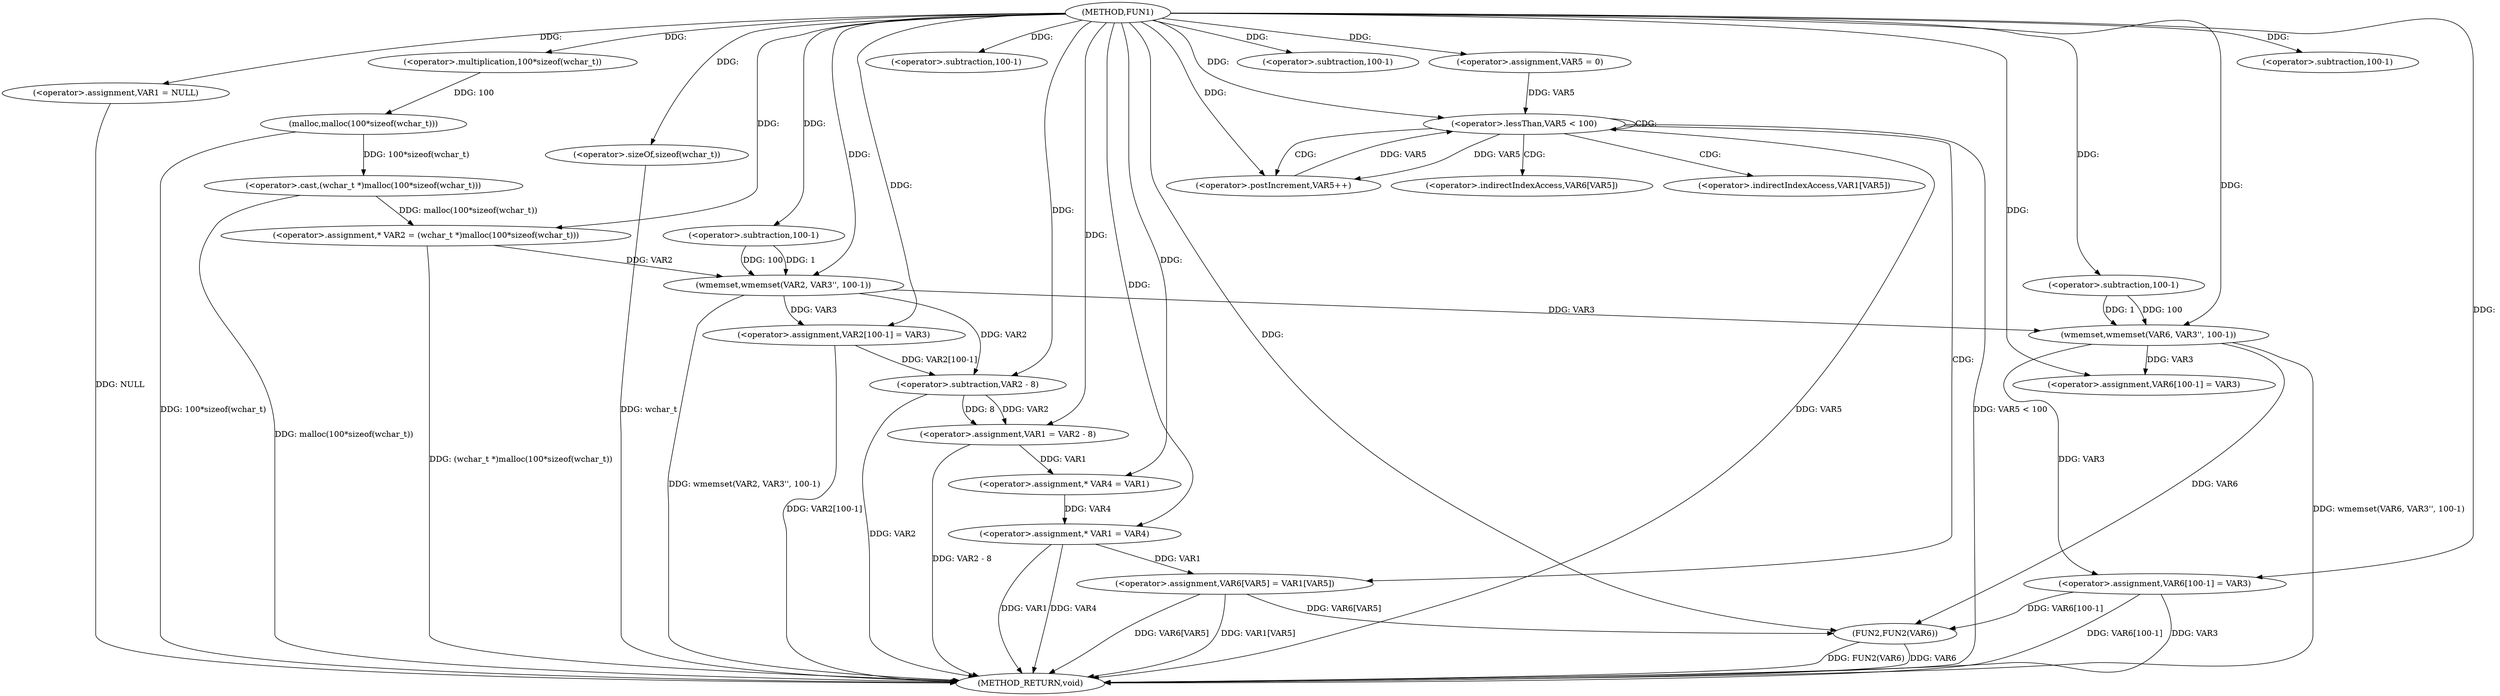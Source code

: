 digraph FUN1 {  
"1000100" [label = "(METHOD,FUN1)" ]
"1000186" [label = "(METHOD_RETURN,void)" ]
"1000103" [label = "(<operator>.assignment,VAR1 = NULL)" ]
"1000108" [label = "(<operator>.assignment,* VAR2 = (wchar_t *)malloc(100*sizeof(wchar_t)))" ]
"1000110" [label = "(<operator>.cast,(wchar_t *)malloc(100*sizeof(wchar_t)))" ]
"1000112" [label = "(malloc,malloc(100*sizeof(wchar_t)))" ]
"1000113" [label = "(<operator>.multiplication,100*sizeof(wchar_t))" ]
"1000115" [label = "(<operator>.sizeOf,sizeof(wchar_t))" ]
"1000117" [label = "(wmemset,wmemset(VAR2, VAR3'', 100-1))" ]
"1000120" [label = "(<operator>.subtraction,100-1)" ]
"1000123" [label = "(<operator>.assignment,VAR2[100-1] = VAR3)" ]
"1000126" [label = "(<operator>.subtraction,100-1)" ]
"1000130" [label = "(<operator>.assignment,VAR1 = VAR2 - 8)" ]
"1000132" [label = "(<operator>.subtraction,VAR2 - 8)" ]
"1000137" [label = "(<operator>.assignment,* VAR4 = VAR1)" ]
"1000141" [label = "(<operator>.assignment,* VAR1 = VAR4)" ]
"1000147" [label = "(wmemset,wmemset(VAR6, VAR3'', 100-1))" ]
"1000150" [label = "(<operator>.subtraction,100-1)" ]
"1000153" [label = "(<operator>.assignment,VAR6[100-1] = VAR3)" ]
"1000156" [label = "(<operator>.subtraction,100-1)" ]
"1000161" [label = "(<operator>.assignment,VAR5 = 0)" ]
"1000164" [label = "(<operator>.lessThan,VAR5 < 100)" ]
"1000167" [label = "(<operator>.postIncrement,VAR5++)" ]
"1000170" [label = "(<operator>.assignment,VAR6[VAR5] = VAR1[VAR5])" ]
"1000177" [label = "(<operator>.assignment,VAR6[100-1] = VAR3)" ]
"1000180" [label = "(<operator>.subtraction,100-1)" ]
"1000184" [label = "(FUN2,FUN2(VAR6))" ]
"1000171" [label = "(<operator>.indirectIndexAccess,VAR6[VAR5])" ]
"1000174" [label = "(<operator>.indirectIndexAccess,VAR1[VAR5])" ]
  "1000141" -> "1000186"  [ label = "DDG: VAR1"] 
  "1000184" -> "1000186"  [ label = "DDG: VAR6"] 
  "1000103" -> "1000186"  [ label = "DDG: NULL"] 
  "1000184" -> "1000186"  [ label = "DDG: FUN2(VAR6)"] 
  "1000177" -> "1000186"  [ label = "DDG: VAR6[100-1]"] 
  "1000117" -> "1000186"  [ label = "DDG: wmemset(VAR2, VAR3'', 100-1)"] 
  "1000164" -> "1000186"  [ label = "DDG: VAR5 < 100"] 
  "1000130" -> "1000186"  [ label = "DDG: VAR2 - 8"] 
  "1000132" -> "1000186"  [ label = "DDG: VAR2"] 
  "1000110" -> "1000186"  [ label = "DDG: malloc(100*sizeof(wchar_t))"] 
  "1000112" -> "1000186"  [ label = "DDG: 100*sizeof(wchar_t)"] 
  "1000108" -> "1000186"  [ label = "DDG: (wchar_t *)malloc(100*sizeof(wchar_t))"] 
  "1000141" -> "1000186"  [ label = "DDG: VAR4"] 
  "1000170" -> "1000186"  [ label = "DDG: VAR6[VAR5]"] 
  "1000147" -> "1000186"  [ label = "DDG: wmemset(VAR6, VAR3'', 100-1)"] 
  "1000115" -> "1000186"  [ label = "DDG: wchar_t"] 
  "1000177" -> "1000186"  [ label = "DDG: VAR3"] 
  "1000170" -> "1000186"  [ label = "DDG: VAR1[VAR5]"] 
  "1000123" -> "1000186"  [ label = "DDG: VAR2[100-1]"] 
  "1000164" -> "1000186"  [ label = "DDG: VAR5"] 
  "1000100" -> "1000103"  [ label = "DDG: "] 
  "1000110" -> "1000108"  [ label = "DDG: malloc(100*sizeof(wchar_t))"] 
  "1000100" -> "1000108"  [ label = "DDG: "] 
  "1000112" -> "1000110"  [ label = "DDG: 100*sizeof(wchar_t)"] 
  "1000113" -> "1000112"  [ label = "DDG: 100"] 
  "1000100" -> "1000113"  [ label = "DDG: "] 
  "1000100" -> "1000115"  [ label = "DDG: "] 
  "1000108" -> "1000117"  [ label = "DDG: VAR2"] 
  "1000100" -> "1000117"  [ label = "DDG: "] 
  "1000120" -> "1000117"  [ label = "DDG: 100"] 
  "1000120" -> "1000117"  [ label = "DDG: 1"] 
  "1000100" -> "1000120"  [ label = "DDG: "] 
  "1000117" -> "1000123"  [ label = "DDG: VAR3"] 
  "1000100" -> "1000123"  [ label = "DDG: "] 
  "1000100" -> "1000126"  [ label = "DDG: "] 
  "1000132" -> "1000130"  [ label = "DDG: VAR2"] 
  "1000132" -> "1000130"  [ label = "DDG: 8"] 
  "1000100" -> "1000130"  [ label = "DDG: "] 
  "1000117" -> "1000132"  [ label = "DDG: VAR2"] 
  "1000123" -> "1000132"  [ label = "DDG: VAR2[100-1]"] 
  "1000100" -> "1000132"  [ label = "DDG: "] 
  "1000130" -> "1000137"  [ label = "DDG: VAR1"] 
  "1000100" -> "1000137"  [ label = "DDG: "] 
  "1000137" -> "1000141"  [ label = "DDG: VAR4"] 
  "1000100" -> "1000141"  [ label = "DDG: "] 
  "1000100" -> "1000147"  [ label = "DDG: "] 
  "1000117" -> "1000147"  [ label = "DDG: VAR3"] 
  "1000150" -> "1000147"  [ label = "DDG: 100"] 
  "1000150" -> "1000147"  [ label = "DDG: 1"] 
  "1000100" -> "1000150"  [ label = "DDG: "] 
  "1000147" -> "1000153"  [ label = "DDG: VAR3"] 
  "1000100" -> "1000153"  [ label = "DDG: "] 
  "1000100" -> "1000156"  [ label = "DDG: "] 
  "1000100" -> "1000161"  [ label = "DDG: "] 
  "1000167" -> "1000164"  [ label = "DDG: VAR5"] 
  "1000161" -> "1000164"  [ label = "DDG: VAR5"] 
  "1000100" -> "1000164"  [ label = "DDG: "] 
  "1000164" -> "1000167"  [ label = "DDG: VAR5"] 
  "1000100" -> "1000167"  [ label = "DDG: "] 
  "1000141" -> "1000170"  [ label = "DDG: VAR1"] 
  "1000100" -> "1000177"  [ label = "DDG: "] 
  "1000147" -> "1000177"  [ label = "DDG: VAR3"] 
  "1000100" -> "1000180"  [ label = "DDG: "] 
  "1000177" -> "1000184"  [ label = "DDG: VAR6[100-1]"] 
  "1000147" -> "1000184"  [ label = "DDG: VAR6"] 
  "1000170" -> "1000184"  [ label = "DDG: VAR6[VAR5]"] 
  "1000100" -> "1000184"  [ label = "DDG: "] 
  "1000164" -> "1000170"  [ label = "CDG: "] 
  "1000164" -> "1000171"  [ label = "CDG: "] 
  "1000164" -> "1000164"  [ label = "CDG: "] 
  "1000164" -> "1000174"  [ label = "CDG: "] 
  "1000164" -> "1000167"  [ label = "CDG: "] 
}
